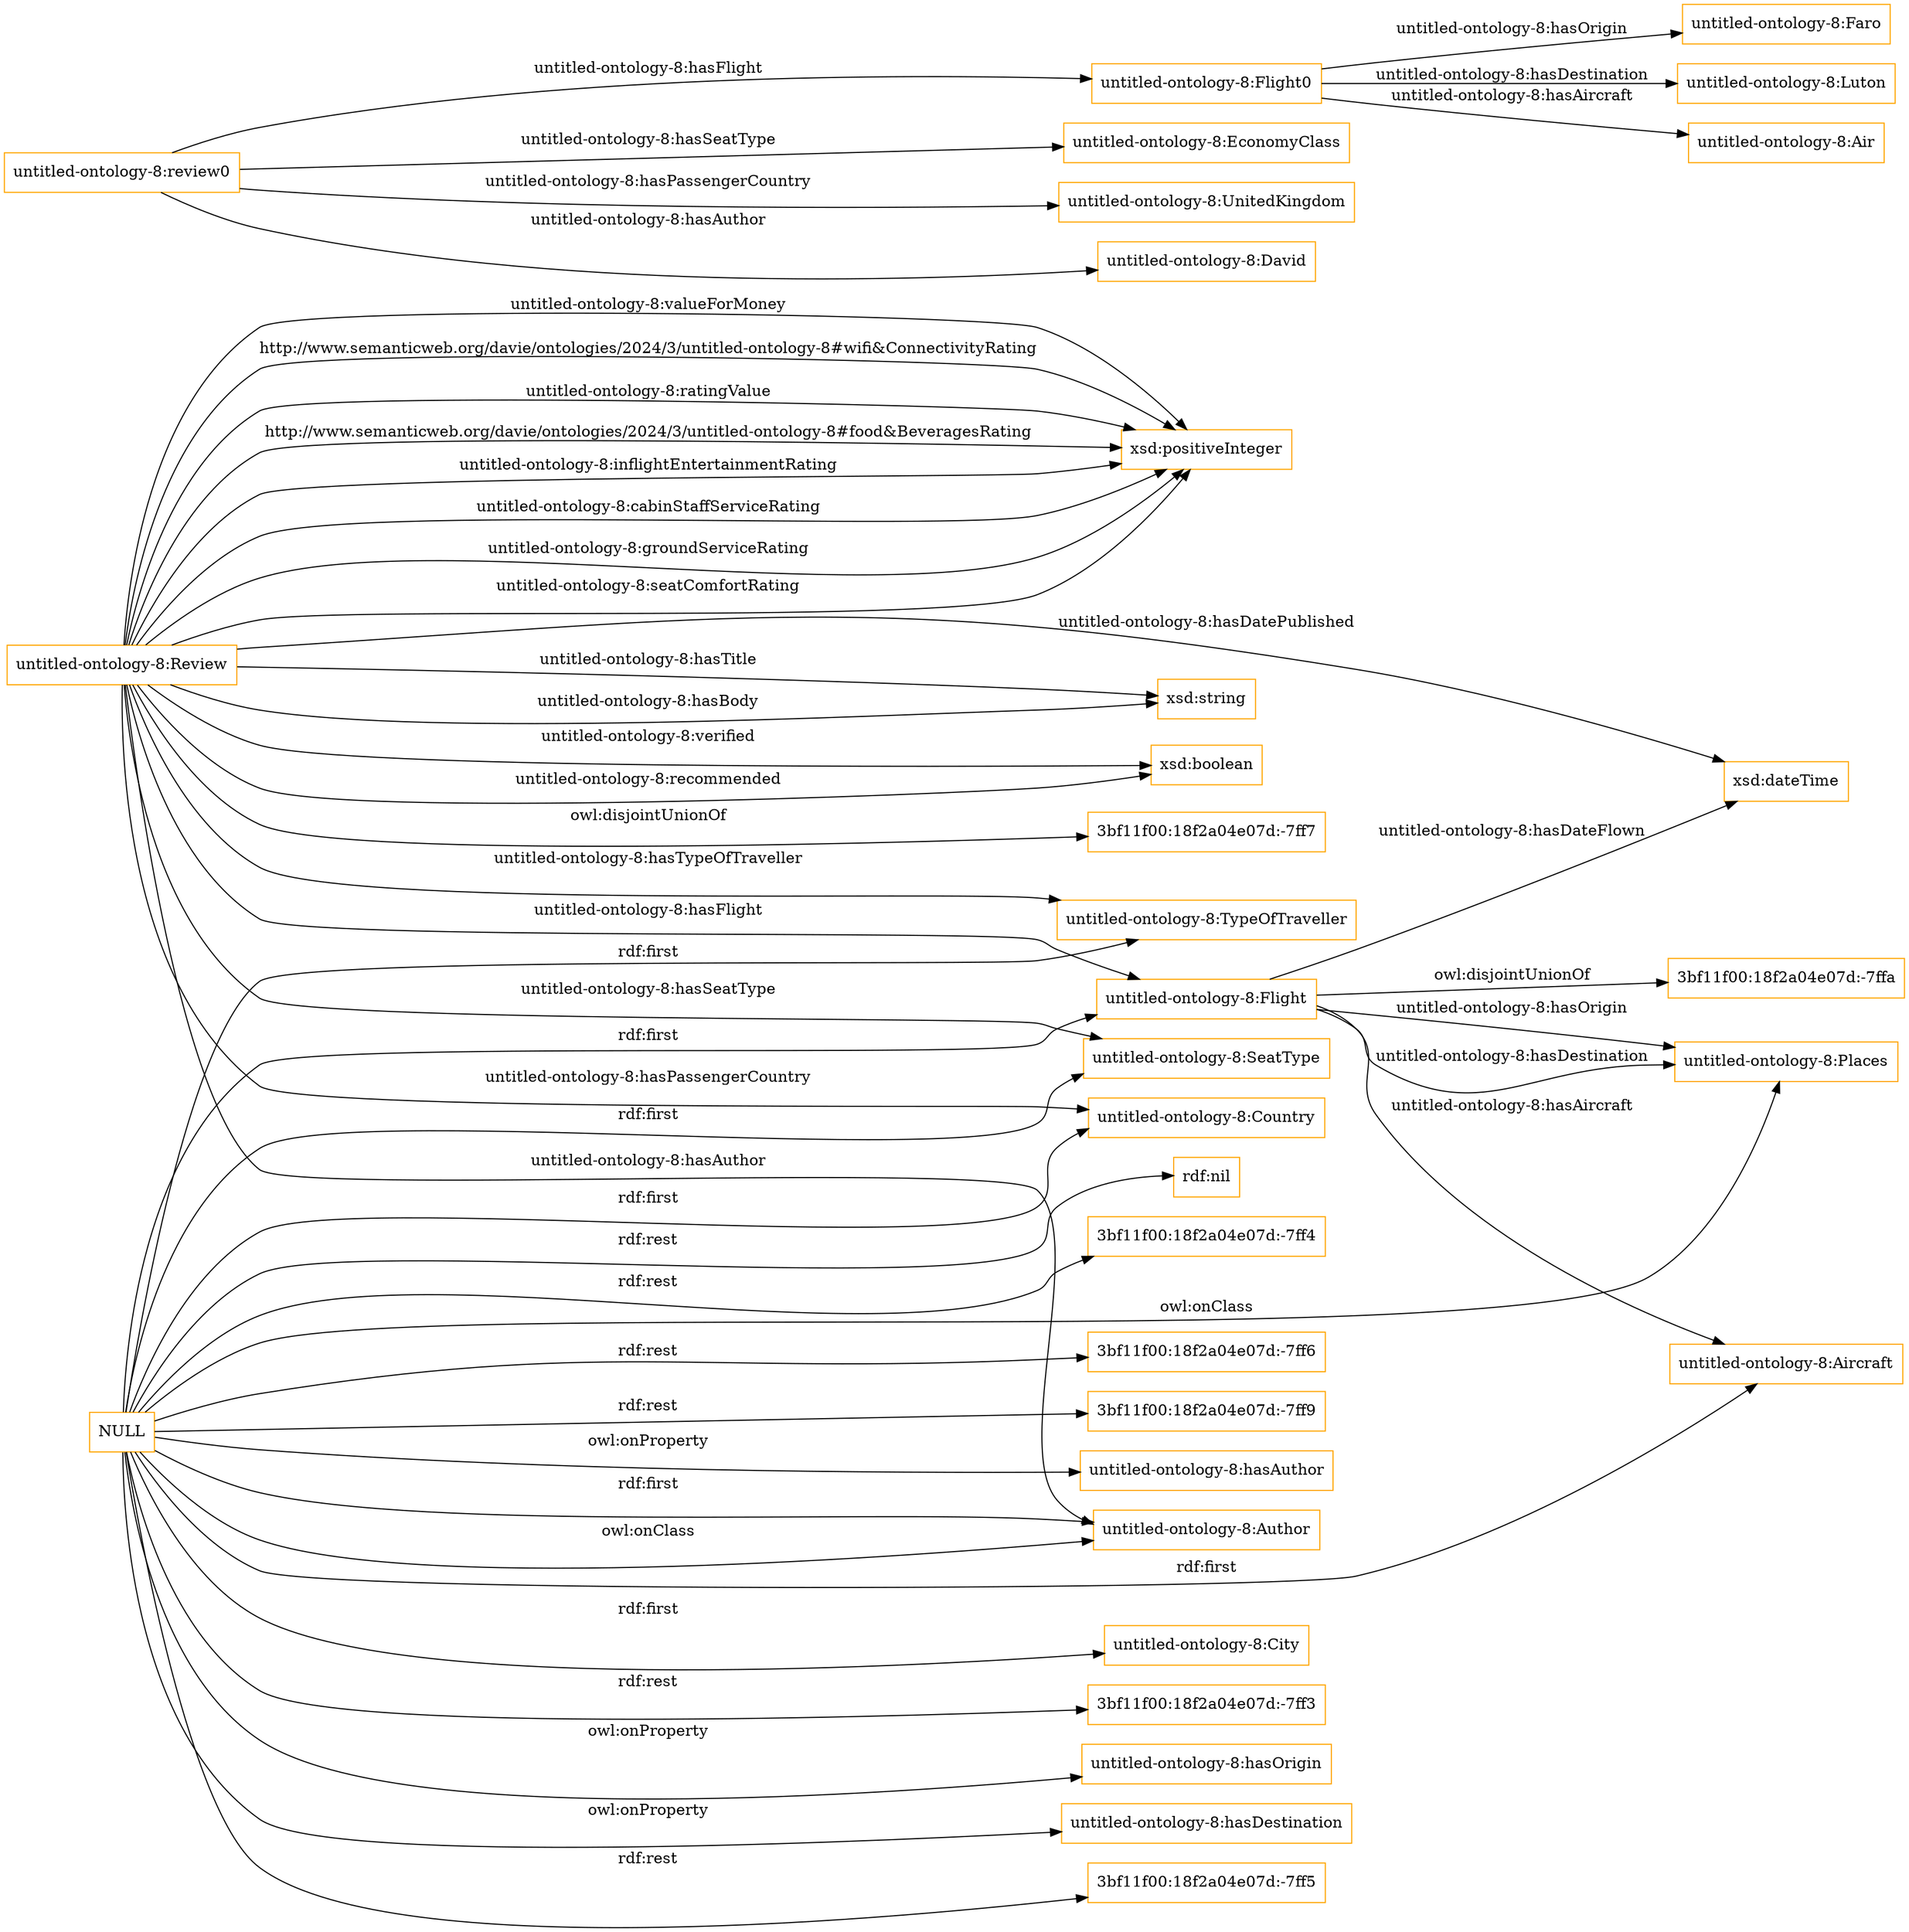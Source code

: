 digraph ar2dtool_diagram { 
rankdir=LR;
size="1501"
node [shape = rectangle, color="orange"]; "untitled-ontology-8:TypeOfTraveller" "untitled-ontology-8:Author" "untitled-ontology-8:Review" "untitled-ontology-8:SeatType" "untitled-ontology-8:Flight" "untitled-ontology-8:Aircraft" "untitled-ontology-8:Country" "untitled-ontology-8:Places" "untitled-ontology-8:City" ; /*classes style*/
	"NULL" -> "3bf11f00:18f2a04e07d:-7ff3" [ label = "rdf:rest" ];
	"NULL" -> "untitled-ontology-8:Author" [ label = "rdf:first" ];
	"NULL" -> "untitled-ontology-8:Flight" [ label = "rdf:first" ];
	"NULL" -> "untitled-ontology-8:City" [ label = "rdf:first" ];
	"NULL" -> "untitled-ontology-8:hasOrigin" [ label = "owl:onProperty" ];
	"NULL" -> "untitled-ontology-8:hasDestination" [ label = "owl:onProperty" ];
	"NULL" -> "untitled-ontology-8:SeatType" [ label = "rdf:first" ];
	"NULL" -> "untitled-ontology-8:Country" [ label = "rdf:first" ];
	"NULL" -> "3bf11f00:18f2a04e07d:-7ff5" [ label = "rdf:rest" ];
	"NULL" -> "untitled-ontology-8:Aircraft" [ label = "rdf:first" ];
	"NULL" -> "untitled-ontology-8:Author" [ label = "owl:onClass" ];
	"NULL" -> "rdf:nil" [ label = "rdf:rest" ];
	"NULL" -> "3bf11f00:18f2a04e07d:-7ff4" [ label = "rdf:rest" ];
	"NULL" -> "untitled-ontology-8:Places" [ label = "owl:onClass" ];
	"NULL" -> "untitled-ontology-8:TypeOfTraveller" [ label = "rdf:first" ];
	"NULL" -> "3bf11f00:18f2a04e07d:-7ff6" [ label = "rdf:rest" ];
	"NULL" -> "3bf11f00:18f2a04e07d:-7ff9" [ label = "rdf:rest" ];
	"NULL" -> "untitled-ontology-8:hasAuthor" [ label = "owl:onProperty" ];
	"untitled-ontology-8:Flight" -> "3bf11f00:18f2a04e07d:-7ffa" [ label = "owl:disjointUnionOf" ];
	"untitled-ontology-8:Review" -> "3bf11f00:18f2a04e07d:-7ff7" [ label = "owl:disjointUnionOf" ];
	"untitled-ontology-8:Flight0" -> "untitled-ontology-8:Faro" [ label = "untitled-ontology-8:hasOrigin" ];
	"untitled-ontology-8:Flight0" -> "untitled-ontology-8:Luton" [ label = "untitled-ontology-8:hasDestination" ];
	"untitled-ontology-8:Flight0" -> "untitled-ontology-8:Air" [ label = "untitled-ontology-8:hasAircraft" ];
	"untitled-ontology-8:review0" -> "untitled-ontology-8:EconomyClass" [ label = "untitled-ontology-8:hasSeatType" ];
	"untitled-ontology-8:review0" -> "untitled-ontology-8:Flight0" [ label = "untitled-ontology-8:hasFlight" ];
	"untitled-ontology-8:review0" -> "untitled-ontology-8:UnitedKingdom" [ label = "untitled-ontology-8:hasPassengerCountry" ];
	"untitled-ontology-8:review0" -> "untitled-ontology-8:David" [ label = "untitled-ontology-8:hasAuthor" ];
	"untitled-ontology-8:Review" -> "xsd:string" [ label = "untitled-ontology-8:hasTitle" ];
	"untitled-ontology-8:Review" -> "untitled-ontology-8:SeatType" [ label = "untitled-ontology-8:hasSeatType" ];
	"untitled-ontology-8:Review" -> "xsd:positiveInteger" [ label = "untitled-ontology-8:seatComfortRating" ];
	"untitled-ontology-8:Review" -> "untitled-ontology-8:Author" [ label = "untitled-ontology-8:hasAuthor" ];
	"untitled-ontology-8:Review" -> "xsd:string" [ label = "untitled-ontology-8:hasBody" ];
	"untitled-ontology-8:Review" -> "untitled-ontology-8:Country" [ label = "untitled-ontology-8:hasPassengerCountry" ];
	"untitled-ontology-8:Review" -> "xsd:positiveInteger" [ label = "untitled-ontology-8:valueForMoney" ];
	"untitled-ontology-8:Flight" -> "untitled-ontology-8:Aircraft" [ label = "untitled-ontology-8:hasAircraft" ];
	"untitled-ontology-8:Review" -> "xsd:boolean" [ label = "untitled-ontology-8:verified" ];
	"untitled-ontology-8:Flight" -> "untitled-ontology-8:Places" [ label = "untitled-ontology-8:hasOrigin" ];
	"untitled-ontology-8:Flight" -> "untitled-ontology-8:Places" [ label = "untitled-ontology-8:hasDestination" ];
	"untitled-ontology-8:Review" -> "untitled-ontology-8:TypeOfTraveller" [ label = "untitled-ontology-8:hasTypeOfTraveller" ];
	"untitled-ontology-8:Review" -> "xsd:positiveInteger" [ label = "http://www.semanticweb.org/davie/ontologies/2024/3/untitled-ontology-8#wifi&ConnectivityRating" ];
	"untitled-ontology-8:Review" -> "xsd:boolean" [ label = "untitled-ontology-8:recommended" ];
	"untitled-ontology-8:Review" -> "xsd:dateTime" [ label = "untitled-ontology-8:hasDatePublished" ];
	"untitled-ontology-8:Review" -> "xsd:positiveInteger" [ label = "untitled-ontology-8:ratingValue" ];
	"untitled-ontology-8:Review" -> "untitled-ontology-8:Flight" [ label = "untitled-ontology-8:hasFlight" ];
	"untitled-ontology-8:Flight" -> "xsd:dateTime" [ label = "untitled-ontology-8:hasDateFlown" ];
	"untitled-ontology-8:Review" -> "xsd:positiveInteger" [ label = "http://www.semanticweb.org/davie/ontologies/2024/3/untitled-ontology-8#food&BeveragesRating" ];
	"untitled-ontology-8:Review" -> "xsd:positiveInteger" [ label = "untitled-ontology-8:inflightEntertainmentRating" ];
	"untitled-ontology-8:Review" -> "xsd:positiveInteger" [ label = "untitled-ontology-8:cabinStaffServiceRating" ];
	"untitled-ontology-8:Review" -> "xsd:positiveInteger" [ label = "untitled-ontology-8:groundServiceRating" ];

}
